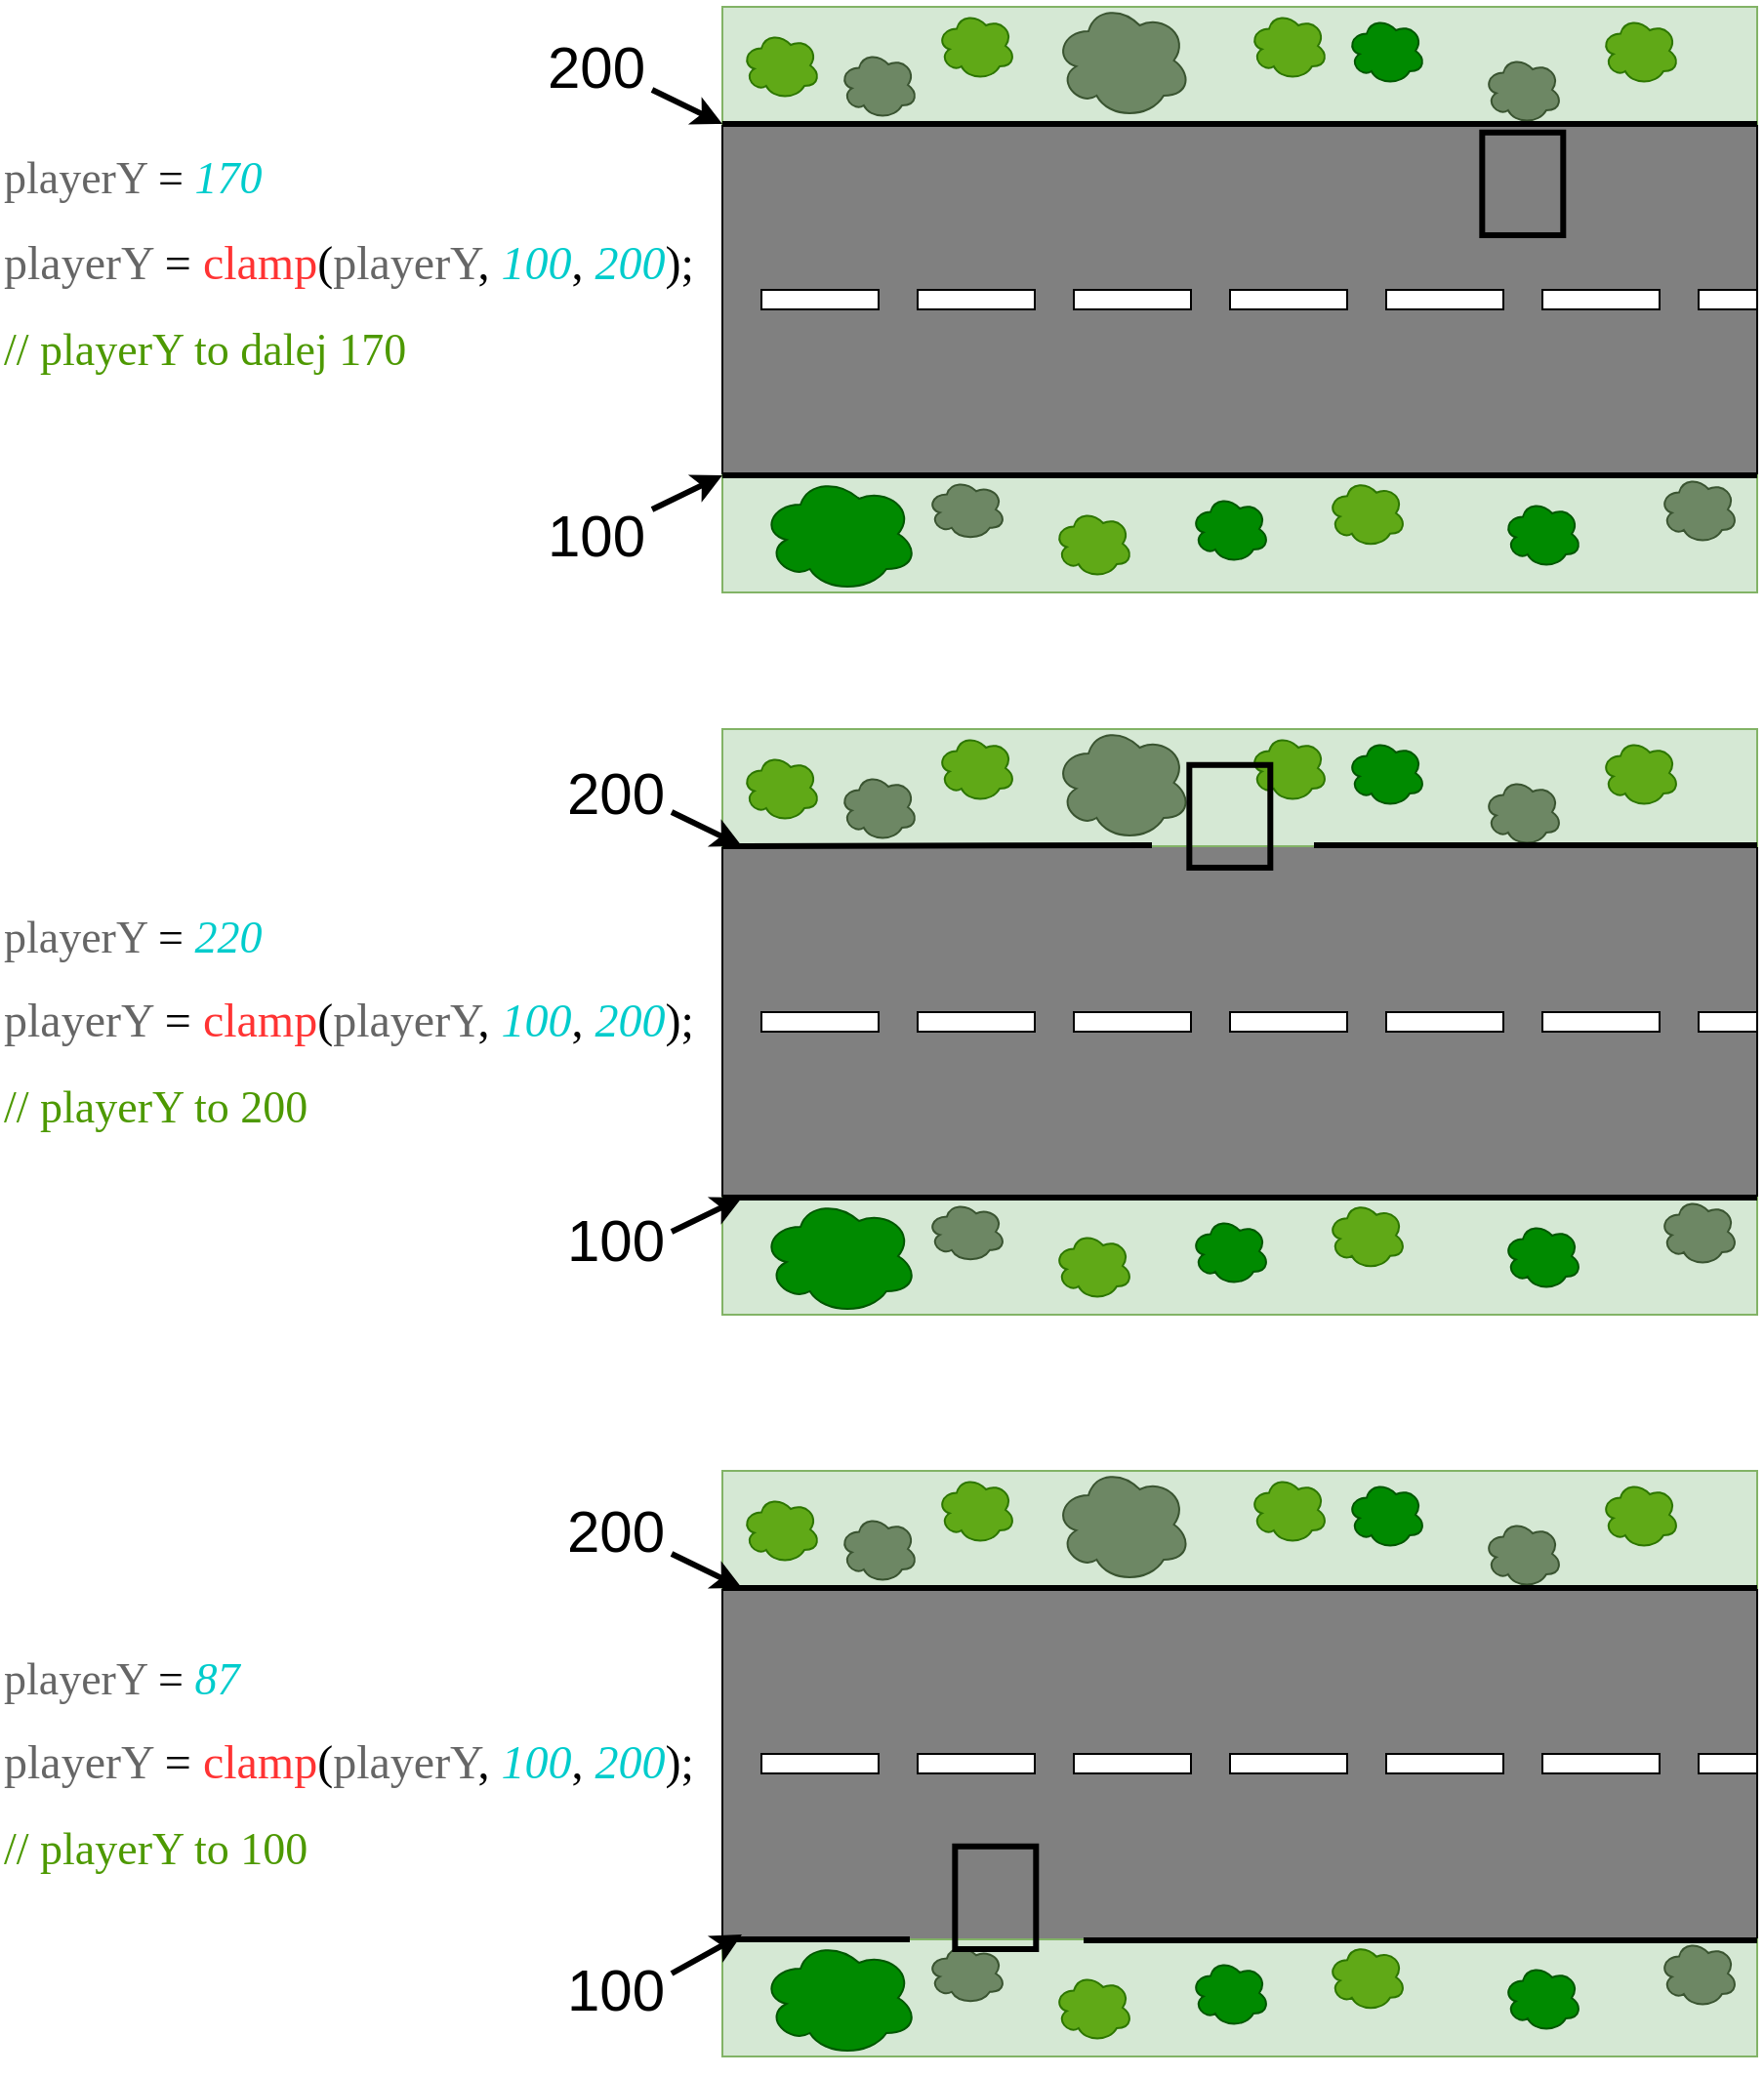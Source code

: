 <mxfile version="18.0.6" type="device"><diagram id="IWClFtavjheDX16t0YTH" name="Page-1"><mxGraphModel dx="2062" dy="1265" grid="1" gridSize="10" guides="1" tooltips="1" connect="1" arrows="1" fold="1" page="1" pageScale="1" pageWidth="850" pageHeight="1100" math="0" shadow="0"><root><mxCell id="0"/><mxCell id="1" parent="0"/><mxCell id="imRWXXgR6Occ8xDZFAqC-46" value="" style="rounded=0;whiteSpace=wrap;html=1;fillColor=#808080;" parent="1" vertex="1"><mxGeometry x="390" y="62.5" width="530" height="180" as="geometry"/></mxCell><mxCell id="imRWXXgR6Occ8xDZFAqC-47" value="" style="rounded=0;whiteSpace=wrap;html=1;fillColor=#FFFFFF;" parent="1" vertex="1"><mxGeometry x="810" y="147.5" width="60" height="10" as="geometry"/></mxCell><mxCell id="imRWXXgR6Occ8xDZFAqC-48" value="" style="rounded=0;whiteSpace=wrap;html=1;fillColor=#FFFFFF;" parent="1" vertex="1"><mxGeometry x="730" y="147.5" width="60" height="10" as="geometry"/></mxCell><mxCell id="imRWXXgR6Occ8xDZFAqC-53" value="" style="rounded=0;whiteSpace=wrap;html=1;fillColor=#FFFFFF;" parent="1" vertex="1"><mxGeometry x="410" y="147.5" width="60" height="10" as="geometry"/></mxCell><mxCell id="imRWXXgR6Occ8xDZFAqC-54" value="" style="rounded=0;whiteSpace=wrap;html=1;fillColor=#FFFFFF;" parent="1" vertex="1"><mxGeometry x="490" y="147.5" width="60" height="10" as="geometry"/></mxCell><mxCell id="imRWXXgR6Occ8xDZFAqC-55" value="" style="rounded=0;whiteSpace=wrap;html=1;fillColor=#FFFFFF;" parent="1" vertex="1"><mxGeometry x="570" y="147.5" width="60" height="10" as="geometry"/></mxCell><mxCell id="imRWXXgR6Occ8xDZFAqC-56" value="" style="rounded=0;whiteSpace=wrap;html=1;fillColor=#FFFFFF;" parent="1" vertex="1"><mxGeometry x="650" y="147.5" width="60" height="10" as="geometry"/></mxCell><mxCell id="imRWXXgR6Occ8xDZFAqC-57" value="" style="rounded=0;whiteSpace=wrap;html=1;fillColor=#FFFFFF;" parent="1" vertex="1"><mxGeometry x="890" y="147.5" width="30" height="10" as="geometry"/></mxCell><mxCell id="imRWXXgR6Occ8xDZFAqC-58" value="" style="rounded=0;whiteSpace=wrap;html=1;fillColor=#d5e8d4;strokeColor=#82b366;" parent="1" vertex="1"><mxGeometry x="390" y="2.5" width="530" height="60" as="geometry"/></mxCell><mxCell id="imRWXXgR6Occ8xDZFAqC-59" value="" style="rounded=0;whiteSpace=wrap;html=1;fillColor=#d5e8d4;strokeColor=#82b366;" parent="1" vertex="1"><mxGeometry x="390" y="242.5" width="530" height="60" as="geometry"/></mxCell><mxCell id="imRWXXgR6Occ8xDZFAqC-60" value="" style="ellipse;shape=cloud;whiteSpace=wrap;html=1;fillColor=#008a00;fontColor=#ffffff;strokeColor=#005700;" parent="1" vertex="1"><mxGeometry x="710" y="7.5" width="40" height="35" as="geometry"/></mxCell><mxCell id="imRWXXgR6Occ8xDZFAqC-61" value="" style="ellipse;shape=cloud;whiteSpace=wrap;html=1;fillColor=#008a00;fontColor=#ffffff;strokeColor=#005700;" parent="1" vertex="1"><mxGeometry x="410" y="242.5" width="80" height="60" as="geometry"/></mxCell><mxCell id="imRWXXgR6Occ8xDZFAqC-63" value="" style="ellipse;shape=cloud;whiteSpace=wrap;html=1;fillColor=#6d8764;fontColor=#ffffff;strokeColor=#3A5431;" parent="1" vertex="1"><mxGeometry x="780" y="27.5" width="40" height="35" as="geometry"/></mxCell><mxCell id="imRWXXgR6Occ8xDZFAqC-65" value="" style="ellipse;shape=cloud;whiteSpace=wrap;html=1;fillColor=#60a917;fontColor=#ffffff;strokeColor=#2D7600;" parent="1" vertex="1"><mxGeometry x="840" y="7.5" width="40" height="35" as="geometry"/></mxCell><mxCell id="imRWXXgR6Occ8xDZFAqC-67" value="" style="ellipse;shape=cloud;whiteSpace=wrap;html=1;fillColor=#6d8764;fontColor=#ffffff;strokeColor=#3A5431;" parent="1" vertex="1"><mxGeometry x="870" y="242.5" width="40" height="35" as="geometry"/></mxCell><mxCell id="imRWXXgR6Occ8xDZFAqC-71" value="" style="ellipse;shape=cloud;whiteSpace=wrap;html=1;fillColor=#60a917;fontColor=#ffffff;strokeColor=#2D7600;" parent="1" vertex="1"><mxGeometry x="400" y="15" width="40" height="35" as="geometry"/></mxCell><mxCell id="imRWXXgR6Occ8xDZFAqC-72" value="" style="ellipse;shape=cloud;whiteSpace=wrap;html=1;fillColor=#6d8764;fontColor=#ffffff;strokeColor=#3A5431;" parent="1" vertex="1"><mxGeometry x="450" y="25" width="40" height="35" as="geometry"/></mxCell><mxCell id="imRWXXgR6Occ8xDZFAqC-73" value="" style="ellipse;shape=cloud;whiteSpace=wrap;html=1;fillColor=#60a917;fontColor=#ffffff;strokeColor=#2D7600;" parent="1" vertex="1"><mxGeometry x="500" y="5" width="40" height="35" as="geometry"/></mxCell><mxCell id="imRWXXgR6Occ8xDZFAqC-74" value="" style="ellipse;shape=cloud;whiteSpace=wrap;html=1;fillColor=#6d8764;fontColor=#ffffff;strokeColor=#3A5431;" parent="1" vertex="1"><mxGeometry x="560" width="70" height="60" as="geometry"/></mxCell><mxCell id="imRWXXgR6Occ8xDZFAqC-75" value="" style="ellipse;shape=cloud;whiteSpace=wrap;html=1;fillColor=#60a917;fontColor=#ffffff;strokeColor=#2D7600;" parent="1" vertex="1"><mxGeometry x="660" y="5" width="40" height="35" as="geometry"/></mxCell><mxCell id="imRWXXgR6Occ8xDZFAqC-78" value="" style="ellipse;shape=cloud;whiteSpace=wrap;html=1;fillColor=#6d8764;fontColor=#ffffff;strokeColor=#3A5431;" parent="1" vertex="1"><mxGeometry x="495" y="244.38" width="40" height="31.25" as="geometry"/></mxCell><mxCell id="imRWXXgR6Occ8xDZFAqC-79" value="" style="ellipse;shape=cloud;whiteSpace=wrap;html=1;fillColor=#008a00;fontColor=#ffffff;strokeColor=#005700;" parent="1" vertex="1"><mxGeometry x="630" y="252.5" width="40" height="35" as="geometry"/></mxCell><mxCell id="imRWXXgR6Occ8xDZFAqC-80" value="" style="ellipse;shape=cloud;whiteSpace=wrap;html=1;fillColor=#60a917;fontColor=#ffffff;strokeColor=#2D7600;" parent="1" vertex="1"><mxGeometry x="560" y="260" width="40" height="35" as="geometry"/></mxCell><mxCell id="imRWXXgR6Occ8xDZFAqC-81" value="" style="ellipse;shape=cloud;whiteSpace=wrap;html=1;fillColor=#60a917;fontColor=#ffffff;strokeColor=#2D7600;" parent="1" vertex="1"><mxGeometry x="700" y="244.38" width="40" height="35" as="geometry"/></mxCell><mxCell id="imRWXXgR6Occ8xDZFAqC-84" value="" style="ellipse;shape=cloud;whiteSpace=wrap;html=1;fillColor=#008a00;fontColor=#ffffff;strokeColor=#005700;" parent="1" vertex="1"><mxGeometry x="790" y="255" width="40" height="35" as="geometry"/></mxCell><mxCell id="imRWXXgR6Occ8xDZFAqC-85" value="&lt;font style=&quot;font-size: 81px;&quot;&gt;🚗&lt;/font&gt;" style="rounded=0;whiteSpace=wrap;html=1;fillColor=none;strokeColor=none;direction=west;flipV=0;flipH=0;" parent="1" vertex="1"><mxGeometry x="685" y="2.5" width="230" height="180" as="geometry"/></mxCell><mxCell id="imRWXXgR6Occ8xDZFAqC-91" value="" style="endArrow=none;html=1;rounded=0;fontSize=30;exitX=0;exitY=1;exitDx=0;exitDy=0;entryX=1;entryY=1;entryDx=0;entryDy=0;strokeWidth=3;" parent="1" source="imRWXXgR6Occ8xDZFAqC-46" target="imRWXXgR6Occ8xDZFAqC-46" edge="1"><mxGeometry width="50" height="50" relative="1" as="geometry"><mxPoint x="470" y="230" as="sourcePoint"/><mxPoint x="520" y="180" as="targetPoint"/></mxGeometry></mxCell><mxCell id="imRWXXgR6Occ8xDZFAqC-92" value="" style="endArrow=none;html=1;rounded=0;fontSize=30;exitX=0;exitY=1;exitDx=0;exitDy=0;entryX=1;entryY=1;entryDx=0;entryDy=0;strokeWidth=3;" parent="1" edge="1"><mxGeometry width="50" height="50" relative="1" as="geometry"><mxPoint x="390.0" y="62.5" as="sourcePoint"/><mxPoint x="920.0" y="62.5" as="targetPoint"/></mxGeometry></mxCell><mxCell id="imRWXXgR6Occ8xDZFAqC-103" value="" style="endArrow=classic;html=1;rounded=0;fontSize=30;strokeWidth=3;entryX=0;entryY=1;entryDx=0;entryDy=0;" parent="1" target="imRWXXgR6Occ8xDZFAqC-58" edge="1"><mxGeometry width="50" height="50" relative="1" as="geometry"><mxPoint x="354" y="45" as="sourcePoint"/><mxPoint x="320" y="120" as="targetPoint"/></mxGeometry></mxCell><mxCell id="imRWXXgR6Occ8xDZFAqC-104" value="" style="endArrow=classic;html=1;rounded=0;fontSize=30;strokeWidth=3;entryX=0;entryY=1;entryDx=0;entryDy=0;" parent="1" edge="1"><mxGeometry width="50" height="50" relative="1" as="geometry"><mxPoint x="354.0" y="260" as="sourcePoint"/><mxPoint x="390" y="242.5" as="targetPoint"/></mxGeometry></mxCell><mxCell id="imRWXXgR6Occ8xDZFAqC-106" value="&lt;font style=&quot;font-size: 23px;&quot; face=&quot;jetbrains mono&quot;&gt;&lt;font style=&quot;font-size: 23px;&quot;&gt;&lt;font style=&quot;font-size: 23px;&quot; color=&quot;#666666&quot;&gt;playerY &lt;/font&gt;= &lt;/font&gt;&lt;i style=&quot;font-size: 23px;&quot;&gt;&lt;font style=&quot;font-size: 23px;&quot; color=&quot;#00cccc&quot;&gt;170&lt;/font&gt;&lt;/i&gt;&lt;/font&gt;" style="rounded=0;whiteSpace=wrap;html=1;fontSize=23;fillColor=none;strokeColor=none;align=left;" parent="1" vertex="1"><mxGeometry x="20" y="60" width="180" height="60" as="geometry"/></mxCell><mxCell id="imRWXXgR6Occ8xDZFAqC-107" value="&lt;font style=&quot;font-size: 24px;&quot;&gt;&lt;span style=&quot;font-family: &amp;quot;Jetbrains Mono&amp;quot;; font-style: normal; font-variant-ligatures: normal; font-variant-caps: normal; font-weight: 400; letter-spacing: normal; orphans: 2; text-align: center; text-indent: 0px; text-transform: none; widows: 2; word-spacing: 0px; -webkit-text-stroke-width: 0px; text-decoration-thickness: initial; text-decoration-style: initial; text-decoration-color: initial; float: none; display: inline !important;&quot;&gt;&lt;font style=&quot;font-size: 24px;&quot; color=&quot;#666666&quot;&gt;playerY &lt;/font&gt;&lt;/span&gt;&lt;span style=&quot;font-family: &amp;quot;Jetbrains Mono&amp;quot;; font-style: normal; font-variant-ligatures: normal; font-variant-caps: normal; font-weight: 400; letter-spacing: normal; orphans: 2; text-align: center; text-indent: 0px; text-transform: none; widows: 2; word-spacing: 0px; -webkit-text-stroke-width: 0px; text-decoration-thickness: initial; text-decoration-style: initial; text-decoration-color: initial; float: none; display: inline !important;&quot;&gt;= &lt;font color=&quot;#ff3333&quot; style=&quot;font-size: 24px;&quot;&gt;clamp&lt;/font&gt;(&lt;font color=&quot;#666666&quot; style=&quot;font-size: 24px;&quot;&gt;playerY&lt;/font&gt;, &lt;/span&gt;&lt;span style=&quot;font-family: &amp;quot;Jetbrains Mono&amp;quot;; font-variant-ligatures: normal; font-variant-caps: normal; font-weight: 400; letter-spacing: normal; orphans: 2; text-align: center; text-indent: 0px; text-transform: none; widows: 2; word-spacing: 0px; -webkit-text-stroke-width: 0px; text-decoration-thickness: initial; text-decoration-style: initial; text-decoration-color: initial; float: none; display: inline !important;&quot;&gt;&lt;i style=&quot;&quot;&gt;&lt;font color=&quot;#00cccc&quot; style=&quot;font-size: 24px;&quot;&gt;100&lt;/font&gt;&lt;/i&gt;&lt;/span&gt;&lt;span style=&quot;font-family: &amp;quot;Jetbrains Mono&amp;quot;; font-style: normal; font-variant-ligatures: normal; font-variant-caps: normal; font-weight: 400; letter-spacing: normal; orphans: 2; text-align: center; text-indent: 0px; text-transform: none; widows: 2; word-spacing: 0px; -webkit-text-stroke-width: 0px; text-decoration-thickness: initial; text-decoration-style: initial; text-decoration-color: initial; float: none; display: inline !important;&quot;&gt;,&lt;/span&gt;&lt;span style=&quot;color: rgb(255, 51, 51); font-family: &amp;quot;Jetbrains Mono&amp;quot;; font-style: normal; font-variant-ligatures: normal; font-variant-caps: normal; font-weight: 400; letter-spacing: normal; orphans: 2; text-align: center; text-indent: 0px; text-transform: none; widows: 2; word-spacing: 0px; -webkit-text-stroke-width: 0px; text-decoration-thickness: initial; text-decoration-style: initial; text-decoration-color: initial; float: none; display: inline !important;&quot;&gt; &lt;/span&gt;&lt;span style=&quot;font-family: &amp;quot;Jetbrains Mono&amp;quot;; font-variant-ligatures: normal; font-variant-caps: normal; font-weight: 400; letter-spacing: normal; orphans: 2; text-align: center; text-indent: 0px; text-transform: none; widows: 2; word-spacing: 0px; -webkit-text-stroke-width: 0px; text-decoration-thickness: initial; text-decoration-style: initial; text-decoration-color: initial; float: none; display: inline !important;&quot;&gt;&lt;font style=&quot;font-size: 24px;&quot; color=&quot;#00cccc&quot;&gt;&lt;i style=&quot;&quot;&gt;200&lt;/i&gt;&lt;/font&gt;&lt;/span&gt;&lt;span style=&quot;font-family: &amp;quot;Jetbrains Mono&amp;quot;; font-style: normal; font-variant-ligatures: normal; font-variant-caps: normal; font-weight: 400; letter-spacing: normal; orphans: 2; text-align: center; text-indent: 0px; text-transform: none; widows: 2; word-spacing: 0px; -webkit-text-stroke-width: 0px; text-decoration-thickness: initial; text-decoration-style: initial; text-decoration-color: initial; float: none; display: inline !important;&quot;&gt;);&lt;/span&gt;&lt;/font&gt;" style="text;whiteSpace=wrap;html=1;fontSize=18;" parent="1" vertex="1"><mxGeometry x="20" y="112.5" width="360" height="70" as="geometry"/></mxCell><mxCell id="imRWXXgR6Occ8xDZFAqC-108" value="&lt;font color=&quot;#4d9900&quot; face=&quot;jetbrains mono&quot;&gt;// playerY to dalej 170&lt;/font&gt;" style="rounded=0;whiteSpace=wrap;html=1;fontSize=23;fillColor=none;strokeColor=none;align=left;" parent="1" vertex="1"><mxGeometry x="20" y="147.5" width="250" height="60" as="geometry"/></mxCell><mxCell id="imRWXXgR6Occ8xDZFAqC-109" value="" style="rounded=0;whiteSpace=wrap;html=1;fillColor=#808080;" parent="1" vertex="1"><mxGeometry x="390" y="432.5" width="530" height="180" as="geometry"/></mxCell><mxCell id="imRWXXgR6Occ8xDZFAqC-110" value="" style="rounded=0;whiteSpace=wrap;html=1;fillColor=#FFFFFF;" parent="1" vertex="1"><mxGeometry x="810" y="517.5" width="60" height="10" as="geometry"/></mxCell><mxCell id="imRWXXgR6Occ8xDZFAqC-111" value="" style="rounded=0;whiteSpace=wrap;html=1;fillColor=#FFFFFF;" parent="1" vertex="1"><mxGeometry x="730" y="517.5" width="60" height="10" as="geometry"/></mxCell><mxCell id="imRWXXgR6Occ8xDZFAqC-112" value="" style="rounded=0;whiteSpace=wrap;html=1;fillColor=#FFFFFF;" parent="1" vertex="1"><mxGeometry x="410" y="517.5" width="60" height="10" as="geometry"/></mxCell><mxCell id="imRWXXgR6Occ8xDZFAqC-113" value="" style="rounded=0;whiteSpace=wrap;html=1;fillColor=#FFFFFF;" parent="1" vertex="1"><mxGeometry x="490" y="517.5" width="60" height="10" as="geometry"/></mxCell><mxCell id="imRWXXgR6Occ8xDZFAqC-114" value="" style="rounded=0;whiteSpace=wrap;html=1;fillColor=#FFFFFF;" parent="1" vertex="1"><mxGeometry x="570" y="517.5" width="60" height="10" as="geometry"/></mxCell><mxCell id="imRWXXgR6Occ8xDZFAqC-115" value="" style="rounded=0;whiteSpace=wrap;html=1;fillColor=#FFFFFF;" parent="1" vertex="1"><mxGeometry x="650" y="517.5" width="60" height="10" as="geometry"/></mxCell><mxCell id="imRWXXgR6Occ8xDZFAqC-116" value="" style="rounded=0;whiteSpace=wrap;html=1;fillColor=#FFFFFF;" parent="1" vertex="1"><mxGeometry x="890" y="517.5" width="30" height="10" as="geometry"/></mxCell><mxCell id="imRWXXgR6Occ8xDZFAqC-117" value="" style="rounded=0;whiteSpace=wrap;html=1;fillColor=#d5e8d4;strokeColor=#82b366;" parent="1" vertex="1"><mxGeometry x="390" y="372.5" width="530" height="60" as="geometry"/></mxCell><mxCell id="imRWXXgR6Occ8xDZFAqC-118" value="" style="rounded=0;whiteSpace=wrap;html=1;fillColor=#d5e8d4;strokeColor=#82b366;" parent="1" vertex="1"><mxGeometry x="390" y="612.5" width="530" height="60" as="geometry"/></mxCell><mxCell id="imRWXXgR6Occ8xDZFAqC-119" value="" style="ellipse;shape=cloud;whiteSpace=wrap;html=1;fillColor=#008a00;fontColor=#ffffff;strokeColor=#005700;" parent="1" vertex="1"><mxGeometry x="710" y="377.5" width="40" height="35" as="geometry"/></mxCell><mxCell id="imRWXXgR6Occ8xDZFAqC-120" value="" style="ellipse;shape=cloud;whiteSpace=wrap;html=1;fillColor=#008a00;fontColor=#ffffff;strokeColor=#005700;" parent="1" vertex="1"><mxGeometry x="410" y="612.5" width="80" height="60" as="geometry"/></mxCell><mxCell id="imRWXXgR6Occ8xDZFAqC-121" value="" style="ellipse;shape=cloud;whiteSpace=wrap;html=1;fillColor=#6d8764;fontColor=#ffffff;strokeColor=#3A5431;" parent="1" vertex="1"><mxGeometry x="780" y="397.5" width="40" height="35" as="geometry"/></mxCell><mxCell id="imRWXXgR6Occ8xDZFAqC-122" value="" style="ellipse;shape=cloud;whiteSpace=wrap;html=1;fillColor=#60a917;fontColor=#ffffff;strokeColor=#2D7600;" parent="1" vertex="1"><mxGeometry x="840" y="377.5" width="40" height="35" as="geometry"/></mxCell><mxCell id="imRWXXgR6Occ8xDZFAqC-123" value="" style="ellipse;shape=cloud;whiteSpace=wrap;html=1;fillColor=#6d8764;fontColor=#ffffff;strokeColor=#3A5431;" parent="1" vertex="1"><mxGeometry x="870" y="612.5" width="40" height="35" as="geometry"/></mxCell><mxCell id="imRWXXgR6Occ8xDZFAqC-124" value="" style="ellipse;shape=cloud;whiteSpace=wrap;html=1;fillColor=#60a917;fontColor=#ffffff;strokeColor=#2D7600;" parent="1" vertex="1"><mxGeometry x="400" y="385" width="40" height="35" as="geometry"/></mxCell><mxCell id="imRWXXgR6Occ8xDZFAqC-125" value="" style="ellipse;shape=cloud;whiteSpace=wrap;html=1;fillColor=#6d8764;fontColor=#ffffff;strokeColor=#3A5431;" parent="1" vertex="1"><mxGeometry x="450" y="395" width="40" height="35" as="geometry"/></mxCell><mxCell id="imRWXXgR6Occ8xDZFAqC-126" value="" style="ellipse;shape=cloud;whiteSpace=wrap;html=1;fillColor=#60a917;fontColor=#ffffff;strokeColor=#2D7600;" parent="1" vertex="1"><mxGeometry x="500" y="375" width="40" height="35" as="geometry"/></mxCell><mxCell id="imRWXXgR6Occ8xDZFAqC-127" value="" style="ellipse;shape=cloud;whiteSpace=wrap;html=1;fillColor=#6d8764;fontColor=#ffffff;strokeColor=#3A5431;" parent="1" vertex="1"><mxGeometry x="560" y="370" width="70" height="60" as="geometry"/></mxCell><mxCell id="imRWXXgR6Occ8xDZFAqC-128" value="" style="ellipse;shape=cloud;whiteSpace=wrap;html=1;fillColor=#60a917;fontColor=#ffffff;strokeColor=#2D7600;" parent="1" vertex="1"><mxGeometry x="660" y="375" width="40" height="35" as="geometry"/></mxCell><mxCell id="imRWXXgR6Occ8xDZFAqC-129" value="" style="ellipse;shape=cloud;whiteSpace=wrap;html=1;fillColor=#6d8764;fontColor=#ffffff;strokeColor=#3A5431;" parent="1" vertex="1"><mxGeometry x="495" y="614.38" width="40" height="31.25" as="geometry"/></mxCell><mxCell id="imRWXXgR6Occ8xDZFAqC-130" value="" style="ellipse;shape=cloud;whiteSpace=wrap;html=1;fillColor=#008a00;fontColor=#ffffff;strokeColor=#005700;" parent="1" vertex="1"><mxGeometry x="630" y="622.5" width="40" height="35" as="geometry"/></mxCell><mxCell id="imRWXXgR6Occ8xDZFAqC-131" value="" style="ellipse;shape=cloud;whiteSpace=wrap;html=1;fillColor=#60a917;fontColor=#ffffff;strokeColor=#2D7600;" parent="1" vertex="1"><mxGeometry x="560" y="630" width="40" height="35" as="geometry"/></mxCell><mxCell id="imRWXXgR6Occ8xDZFAqC-132" value="" style="ellipse;shape=cloud;whiteSpace=wrap;html=1;fillColor=#60a917;fontColor=#ffffff;strokeColor=#2D7600;" parent="1" vertex="1"><mxGeometry x="700" y="614.38" width="40" height="35" as="geometry"/></mxCell><mxCell id="imRWXXgR6Occ8xDZFAqC-133" value="" style="ellipse;shape=cloud;whiteSpace=wrap;html=1;fillColor=#008a00;fontColor=#ffffff;strokeColor=#005700;" parent="1" vertex="1"><mxGeometry x="790" y="625" width="40" height="35" as="geometry"/></mxCell><mxCell id="imRWXXgR6Occ8xDZFAqC-134" value="&lt;font style=&quot;font-size: 81px;&quot;&gt;🚗&lt;/font&gt;" style="rounded=0;whiteSpace=wrap;html=1;fillColor=none;strokeColor=none;direction=west;flipV=0;flipH=0;" parent="1" vertex="1"><mxGeometry x="480" y="390" width="340" height="54.38" as="geometry"/></mxCell><mxCell id="imRWXXgR6Occ8xDZFAqC-136" value="" style="endArrow=none;html=1;rounded=0;fontSize=30;exitX=0;exitY=1;exitDx=0;exitDy=0;entryX=1;entryY=1;entryDx=0;entryDy=0;strokeWidth=3;" parent="1" source="imRWXXgR6Occ8xDZFAqC-109" target="imRWXXgR6Occ8xDZFAqC-109" edge="1"><mxGeometry width="50" height="50" relative="1" as="geometry"><mxPoint x="470" y="600" as="sourcePoint"/><mxPoint x="520" y="550" as="targetPoint"/></mxGeometry></mxCell><mxCell id="imRWXXgR6Occ8xDZFAqC-139" value="" style="endArrow=classic;html=1;rounded=0;fontSize=30;strokeWidth=3;entryX=0;entryY=1;entryDx=0;entryDy=0;" parent="1" edge="1"><mxGeometry width="50" height="50" relative="1" as="geometry"><mxPoint x="364" y="415.0" as="sourcePoint"/><mxPoint x="400" y="432.5" as="targetPoint"/></mxGeometry></mxCell><mxCell id="imRWXXgR6Occ8xDZFAqC-140" value="" style="endArrow=classic;html=1;rounded=0;fontSize=30;strokeWidth=3;entryX=0;entryY=1;entryDx=0;entryDy=0;" parent="1" edge="1"><mxGeometry width="50" height="50" relative="1" as="geometry"><mxPoint x="364" y="630.0" as="sourcePoint"/><mxPoint x="400" y="612.5" as="targetPoint"/></mxGeometry></mxCell><mxCell id="imRWXXgR6Occ8xDZFAqC-141" value="&lt;font style=&quot;font-size: 23px;&quot; face=&quot;jetbrains mono&quot;&gt;&lt;font style=&quot;font-size: 23px;&quot;&gt;&lt;font style=&quot;font-size: 23px;&quot; color=&quot;#666666&quot;&gt;playerY &lt;/font&gt;= &lt;font color=&quot;#00cccc&quot;&gt;&lt;i&gt;220&lt;/i&gt;&lt;/font&gt;&lt;/font&gt;&lt;/font&gt;" style="rounded=0;whiteSpace=wrap;html=1;fontSize=23;fillColor=none;strokeColor=none;align=left;" parent="1" vertex="1"><mxGeometry x="20" y="448.75" width="180" height="60" as="geometry"/></mxCell><mxCell id="imRWXXgR6Occ8xDZFAqC-142" value="&lt;font style=&quot;font-size: 24px;&quot;&gt;&lt;span style=&quot;font-family: &amp;quot;Jetbrains Mono&amp;quot;; font-style: normal; font-variant-ligatures: normal; font-variant-caps: normal; font-weight: 400; letter-spacing: normal; orphans: 2; text-align: center; text-indent: 0px; text-transform: none; widows: 2; word-spacing: 0px; -webkit-text-stroke-width: 0px; text-decoration-thickness: initial; text-decoration-style: initial; text-decoration-color: initial; float: none; display: inline !important;&quot;&gt;&lt;font style=&quot;font-size: 24px;&quot; color=&quot;#666666&quot;&gt;playerY &lt;/font&gt;&lt;/span&gt;&lt;span style=&quot;font-family: &amp;quot;Jetbrains Mono&amp;quot;; font-style: normal; font-variant-ligatures: normal; font-variant-caps: normal; font-weight: 400; letter-spacing: normal; orphans: 2; text-align: center; text-indent: 0px; text-transform: none; widows: 2; word-spacing: 0px; -webkit-text-stroke-width: 0px; text-decoration-thickness: initial; text-decoration-style: initial; text-decoration-color: initial; float: none; display: inline !important;&quot;&gt;= &lt;font color=&quot;#ff3333&quot; style=&quot;font-size: 24px;&quot;&gt;clamp&lt;/font&gt;(&lt;font color=&quot;#666666&quot; style=&quot;font-size: 24px;&quot;&gt;playerY&lt;/font&gt;, &lt;/span&gt;&lt;span style=&quot;font-family: &amp;quot;Jetbrains Mono&amp;quot;; font-variant-ligatures: normal; font-variant-caps: normal; font-weight: 400; letter-spacing: normal; orphans: 2; text-align: center; text-indent: 0px; text-transform: none; widows: 2; word-spacing: 0px; -webkit-text-stroke-width: 0px; text-decoration-thickness: initial; text-decoration-style: initial; text-decoration-color: initial; float: none; display: inline !important;&quot;&gt;&lt;i style=&quot;&quot;&gt;&lt;font color=&quot;#00cccc&quot; style=&quot;font-size: 24px;&quot;&gt;100&lt;/font&gt;&lt;/i&gt;&lt;/span&gt;&lt;span style=&quot;font-family: &amp;quot;Jetbrains Mono&amp;quot;; font-style: normal; font-variant-ligatures: normal; font-variant-caps: normal; font-weight: 400; letter-spacing: normal; orphans: 2; text-align: center; text-indent: 0px; text-transform: none; widows: 2; word-spacing: 0px; -webkit-text-stroke-width: 0px; text-decoration-thickness: initial; text-decoration-style: initial; text-decoration-color: initial; float: none; display: inline !important;&quot;&gt;,&lt;/span&gt;&lt;span style=&quot;color: rgb(255, 51, 51); font-family: &amp;quot;Jetbrains Mono&amp;quot;; font-style: normal; font-variant-ligatures: normal; font-variant-caps: normal; font-weight: 400; letter-spacing: normal; orphans: 2; text-align: center; text-indent: 0px; text-transform: none; widows: 2; word-spacing: 0px; -webkit-text-stroke-width: 0px; text-decoration-thickness: initial; text-decoration-style: initial; text-decoration-color: initial; float: none; display: inline !important;&quot;&gt; &lt;/span&gt;&lt;span style=&quot;font-family: &amp;quot;Jetbrains Mono&amp;quot;; font-variant-ligatures: normal; font-variant-caps: normal; font-weight: 400; letter-spacing: normal; orphans: 2; text-align: center; text-indent: 0px; text-transform: none; widows: 2; word-spacing: 0px; -webkit-text-stroke-width: 0px; text-decoration-thickness: initial; text-decoration-style: initial; text-decoration-color: initial; float: none; display: inline !important;&quot;&gt;&lt;font style=&quot;font-size: 24px;&quot; color=&quot;#00cccc&quot;&gt;&lt;i style=&quot;&quot;&gt;200&lt;/i&gt;&lt;/font&gt;&lt;/span&gt;&lt;span style=&quot;font-family: &amp;quot;Jetbrains Mono&amp;quot;; font-style: normal; font-variant-ligatures: normal; font-variant-caps: normal; font-weight: 400; letter-spacing: normal; orphans: 2; text-align: center; text-indent: 0px; text-transform: none; widows: 2; word-spacing: 0px; -webkit-text-stroke-width: 0px; text-decoration-thickness: initial; text-decoration-style: initial; text-decoration-color: initial; float: none; display: inline !important;&quot;&gt;);&lt;/span&gt;&lt;/font&gt;" style="text;whiteSpace=wrap;html=1;fontSize=18;" parent="1" vertex="1"><mxGeometry x="20" y="501.25" width="360" height="70" as="geometry"/></mxCell><mxCell id="imRWXXgR6Occ8xDZFAqC-143" value="&lt;font color=&quot;#4d9900&quot; face=&quot;jetbrains mono&quot;&gt;// playerY to 200&lt;/font&gt;" style="rounded=0;whiteSpace=wrap;html=1;fontSize=23;fillColor=none;strokeColor=none;align=left;" parent="1" vertex="1"><mxGeometry x="20" y="536.25" width="250" height="60" as="geometry"/></mxCell><mxCell id="imRWXXgR6Occ8xDZFAqC-147" value="" style="rounded=0;whiteSpace=wrap;html=1;fillColor=#808080;" parent="1" vertex="1"><mxGeometry x="390" y="812.5" width="530" height="180" as="geometry"/></mxCell><mxCell id="imRWXXgR6Occ8xDZFAqC-148" value="" style="rounded=0;whiteSpace=wrap;html=1;fillColor=#FFFFFF;" parent="1" vertex="1"><mxGeometry x="810" y="897.5" width="60" height="10" as="geometry"/></mxCell><mxCell id="imRWXXgR6Occ8xDZFAqC-149" value="" style="rounded=0;whiteSpace=wrap;html=1;fillColor=#FFFFFF;" parent="1" vertex="1"><mxGeometry x="730" y="897.5" width="60" height="10" as="geometry"/></mxCell><mxCell id="imRWXXgR6Occ8xDZFAqC-150" value="" style="rounded=0;whiteSpace=wrap;html=1;fillColor=#FFFFFF;" parent="1" vertex="1"><mxGeometry x="410" y="897.5" width="60" height="10" as="geometry"/></mxCell><mxCell id="imRWXXgR6Occ8xDZFAqC-151" value="" style="rounded=0;whiteSpace=wrap;html=1;fillColor=#FFFFFF;" parent="1" vertex="1"><mxGeometry x="490" y="897.5" width="60" height="10" as="geometry"/></mxCell><mxCell id="imRWXXgR6Occ8xDZFAqC-152" value="" style="rounded=0;whiteSpace=wrap;html=1;fillColor=#FFFFFF;" parent="1" vertex="1"><mxGeometry x="570" y="897.5" width="60" height="10" as="geometry"/></mxCell><mxCell id="imRWXXgR6Occ8xDZFAqC-153" value="" style="rounded=0;whiteSpace=wrap;html=1;fillColor=#FFFFFF;" parent="1" vertex="1"><mxGeometry x="650" y="897.5" width="60" height="10" as="geometry"/></mxCell><mxCell id="imRWXXgR6Occ8xDZFAqC-154" value="" style="rounded=0;whiteSpace=wrap;html=1;fillColor=#FFFFFF;" parent="1" vertex="1"><mxGeometry x="890" y="897.5" width="30" height="10" as="geometry"/></mxCell><mxCell id="imRWXXgR6Occ8xDZFAqC-155" value="" style="rounded=0;whiteSpace=wrap;html=1;fillColor=#d5e8d4;strokeColor=#82b366;" parent="1" vertex="1"><mxGeometry x="390" y="752.5" width="530" height="60" as="geometry"/></mxCell><mxCell id="imRWXXgR6Occ8xDZFAqC-156" value="" style="rounded=0;whiteSpace=wrap;html=1;fillColor=#d5e8d4;strokeColor=#82b366;" parent="1" vertex="1"><mxGeometry x="390" y="992.5" width="530" height="60" as="geometry"/></mxCell><mxCell id="imRWXXgR6Occ8xDZFAqC-157" value="" style="ellipse;shape=cloud;whiteSpace=wrap;html=1;fillColor=#008a00;fontColor=#ffffff;strokeColor=#005700;" parent="1" vertex="1"><mxGeometry x="710" y="757.5" width="40" height="35" as="geometry"/></mxCell><mxCell id="imRWXXgR6Occ8xDZFAqC-158" value="" style="ellipse;shape=cloud;whiteSpace=wrap;html=1;fillColor=#008a00;fontColor=#ffffff;strokeColor=#005700;" parent="1" vertex="1"><mxGeometry x="410" y="992.5" width="80" height="60" as="geometry"/></mxCell><mxCell id="imRWXXgR6Occ8xDZFAqC-159" value="" style="ellipse;shape=cloud;whiteSpace=wrap;html=1;fillColor=#6d8764;fontColor=#ffffff;strokeColor=#3A5431;" parent="1" vertex="1"><mxGeometry x="780" y="777.5" width="40" height="35" as="geometry"/></mxCell><mxCell id="imRWXXgR6Occ8xDZFAqC-160" value="" style="ellipse;shape=cloud;whiteSpace=wrap;html=1;fillColor=#60a917;fontColor=#ffffff;strokeColor=#2D7600;" parent="1" vertex="1"><mxGeometry x="840" y="757.5" width="40" height="35" as="geometry"/></mxCell><mxCell id="imRWXXgR6Occ8xDZFAqC-161" value="" style="ellipse;shape=cloud;whiteSpace=wrap;html=1;fillColor=#6d8764;fontColor=#ffffff;strokeColor=#3A5431;" parent="1" vertex="1"><mxGeometry x="870" y="992.5" width="40" height="35" as="geometry"/></mxCell><mxCell id="imRWXXgR6Occ8xDZFAqC-162" value="" style="ellipse;shape=cloud;whiteSpace=wrap;html=1;fillColor=#60a917;fontColor=#ffffff;strokeColor=#2D7600;" parent="1" vertex="1"><mxGeometry x="400" y="765" width="40" height="35" as="geometry"/></mxCell><mxCell id="imRWXXgR6Occ8xDZFAqC-163" value="" style="ellipse;shape=cloud;whiteSpace=wrap;html=1;fillColor=#6d8764;fontColor=#ffffff;strokeColor=#3A5431;" parent="1" vertex="1"><mxGeometry x="450" y="775" width="40" height="35" as="geometry"/></mxCell><mxCell id="imRWXXgR6Occ8xDZFAqC-164" value="" style="ellipse;shape=cloud;whiteSpace=wrap;html=1;fillColor=#60a917;fontColor=#ffffff;strokeColor=#2D7600;" parent="1" vertex="1"><mxGeometry x="500" y="755" width="40" height="35" as="geometry"/></mxCell><mxCell id="imRWXXgR6Occ8xDZFAqC-165" value="" style="ellipse;shape=cloud;whiteSpace=wrap;html=1;fillColor=#6d8764;fontColor=#ffffff;strokeColor=#3A5431;" parent="1" vertex="1"><mxGeometry x="560" y="750" width="70" height="60" as="geometry"/></mxCell><mxCell id="imRWXXgR6Occ8xDZFAqC-166" value="" style="ellipse;shape=cloud;whiteSpace=wrap;html=1;fillColor=#60a917;fontColor=#ffffff;strokeColor=#2D7600;" parent="1" vertex="1"><mxGeometry x="660" y="755" width="40" height="35" as="geometry"/></mxCell><mxCell id="imRWXXgR6Occ8xDZFAqC-167" value="" style="ellipse;shape=cloud;whiteSpace=wrap;html=1;fillColor=#6d8764;fontColor=#ffffff;strokeColor=#3A5431;" parent="1" vertex="1"><mxGeometry x="495" y="994.38" width="40" height="31.25" as="geometry"/></mxCell><mxCell id="imRWXXgR6Occ8xDZFAqC-168" value="" style="ellipse;shape=cloud;whiteSpace=wrap;html=1;fillColor=#008a00;fontColor=#ffffff;strokeColor=#005700;" parent="1" vertex="1"><mxGeometry x="630" y="1002.5" width="40" height="35" as="geometry"/></mxCell><mxCell id="imRWXXgR6Occ8xDZFAqC-169" value="" style="ellipse;shape=cloud;whiteSpace=wrap;html=1;fillColor=#60a917;fontColor=#ffffff;strokeColor=#2D7600;" parent="1" vertex="1"><mxGeometry x="560" y="1010" width="40" height="35" as="geometry"/></mxCell><mxCell id="imRWXXgR6Occ8xDZFAqC-170" value="" style="ellipse;shape=cloud;whiteSpace=wrap;html=1;fillColor=#60a917;fontColor=#ffffff;strokeColor=#2D7600;" parent="1" vertex="1"><mxGeometry x="700" y="994.38" width="40" height="35" as="geometry"/></mxCell><mxCell id="imRWXXgR6Occ8xDZFAqC-171" value="" style="ellipse;shape=cloud;whiteSpace=wrap;html=1;fillColor=#008a00;fontColor=#ffffff;strokeColor=#005700;" parent="1" vertex="1"><mxGeometry x="790" y="1005" width="40" height="35" as="geometry"/></mxCell><mxCell id="imRWXXgR6Occ8xDZFAqC-172" value="&lt;font style=&quot;font-size: 81px;&quot;&gt;🚗&lt;/font&gt;" style="rounded=0;whiteSpace=wrap;html=1;fillColor=none;strokeColor=none;direction=west;flipV=0;flipH=0;" parent="1" vertex="1"><mxGeometry x="360" y="881.25" width="340" height="180" as="geometry"/></mxCell><mxCell id="imRWXXgR6Occ8xDZFAqC-175" value="" style="endArrow=none;html=1;rounded=0;fontSize=30;exitX=0;exitY=1;exitDx=0;exitDy=0;entryX=1;entryY=1;entryDx=0;entryDy=0;strokeWidth=3;" parent="1" edge="1"><mxGeometry width="50" height="50" relative="1" as="geometry"><mxPoint x="390" y="812.5" as="sourcePoint"/><mxPoint x="920" y="812.5" as="targetPoint"/></mxGeometry></mxCell><mxCell id="imRWXXgR6Occ8xDZFAqC-177" value="" style="endArrow=classic;html=1;rounded=0;fontSize=30;strokeWidth=3;entryX=0;entryY=1;entryDx=0;entryDy=0;" parent="1" edge="1"><mxGeometry width="50" height="50" relative="1" as="geometry"><mxPoint x="364" y="795.0" as="sourcePoint"/><mxPoint x="400" y="812.5" as="targetPoint"/></mxGeometry></mxCell><mxCell id="imRWXXgR6Occ8xDZFAqC-178" value="" style="endArrow=classic;html=1;rounded=0;fontSize=30;strokeWidth=3;" parent="1" edge="1"><mxGeometry width="50" height="50" relative="1" as="geometry"><mxPoint x="364" y="1010.0" as="sourcePoint"/><mxPoint x="400" y="990" as="targetPoint"/></mxGeometry></mxCell><mxCell id="imRWXXgR6Occ8xDZFAqC-179" value="&lt;font style=&quot;font-size: 23px;&quot; face=&quot;jetbrains mono&quot;&gt;&lt;font style=&quot;font-size: 23px;&quot;&gt;&lt;font style=&quot;font-size: 23px;&quot; color=&quot;#666666&quot;&gt;playerY &lt;/font&gt;= &lt;font color=&quot;#00cccc&quot;&gt;&lt;i&gt;87&lt;/i&gt;&lt;/font&gt;&lt;/font&gt;&lt;/font&gt;" style="rounded=0;whiteSpace=wrap;html=1;fontSize=23;fillColor=none;strokeColor=none;align=left;" parent="1" vertex="1"><mxGeometry x="20" y="828.75" width="180" height="60" as="geometry"/></mxCell><mxCell id="imRWXXgR6Occ8xDZFAqC-180" value="&lt;font style=&quot;font-size: 24px;&quot;&gt;&lt;span style=&quot;font-family: &amp;quot;Jetbrains Mono&amp;quot;; font-style: normal; font-variant-ligatures: normal; font-variant-caps: normal; font-weight: 400; letter-spacing: normal; orphans: 2; text-align: center; text-indent: 0px; text-transform: none; widows: 2; word-spacing: 0px; -webkit-text-stroke-width: 0px; text-decoration-thickness: initial; text-decoration-style: initial; text-decoration-color: initial; float: none; display: inline !important;&quot;&gt;&lt;font style=&quot;font-size: 24px;&quot; color=&quot;#666666&quot;&gt;playerY &lt;/font&gt;&lt;/span&gt;&lt;span style=&quot;font-family: &amp;quot;Jetbrains Mono&amp;quot;; font-style: normal; font-variant-ligatures: normal; font-variant-caps: normal; font-weight: 400; letter-spacing: normal; orphans: 2; text-align: center; text-indent: 0px; text-transform: none; widows: 2; word-spacing: 0px; -webkit-text-stroke-width: 0px; text-decoration-thickness: initial; text-decoration-style: initial; text-decoration-color: initial; float: none; display: inline !important;&quot;&gt;= &lt;font color=&quot;#ff3333&quot; style=&quot;font-size: 24px;&quot;&gt;clamp&lt;/font&gt;(&lt;font color=&quot;#666666&quot; style=&quot;font-size: 24px;&quot;&gt;playerY&lt;/font&gt;, &lt;/span&gt;&lt;span style=&quot;font-family: &amp;quot;Jetbrains Mono&amp;quot;; font-variant-ligatures: normal; font-variant-caps: normal; font-weight: 400; letter-spacing: normal; orphans: 2; text-align: center; text-indent: 0px; text-transform: none; widows: 2; word-spacing: 0px; -webkit-text-stroke-width: 0px; text-decoration-thickness: initial; text-decoration-style: initial; text-decoration-color: initial; float: none; display: inline !important;&quot;&gt;&lt;i style=&quot;&quot;&gt;&lt;font color=&quot;#00cccc&quot; style=&quot;font-size: 24px;&quot;&gt;100&lt;/font&gt;&lt;/i&gt;&lt;/span&gt;&lt;span style=&quot;font-family: &amp;quot;Jetbrains Mono&amp;quot;; font-style: normal; font-variant-ligatures: normal; font-variant-caps: normal; font-weight: 400; letter-spacing: normal; orphans: 2; text-align: center; text-indent: 0px; text-transform: none; widows: 2; word-spacing: 0px; -webkit-text-stroke-width: 0px; text-decoration-thickness: initial; text-decoration-style: initial; text-decoration-color: initial; float: none; display: inline !important;&quot;&gt;,&lt;/span&gt;&lt;span style=&quot;color: rgb(255, 51, 51); font-family: &amp;quot;Jetbrains Mono&amp;quot;; font-style: normal; font-variant-ligatures: normal; font-variant-caps: normal; font-weight: 400; letter-spacing: normal; orphans: 2; text-align: center; text-indent: 0px; text-transform: none; widows: 2; word-spacing: 0px; -webkit-text-stroke-width: 0px; text-decoration-thickness: initial; text-decoration-style: initial; text-decoration-color: initial; float: none; display: inline !important;&quot;&gt; &lt;/span&gt;&lt;span style=&quot;font-family: &amp;quot;Jetbrains Mono&amp;quot;; font-variant-ligatures: normal; font-variant-caps: normal; font-weight: 400; letter-spacing: normal; orphans: 2; text-align: center; text-indent: 0px; text-transform: none; widows: 2; word-spacing: 0px; -webkit-text-stroke-width: 0px; text-decoration-thickness: initial; text-decoration-style: initial; text-decoration-color: initial; float: none; display: inline !important;&quot;&gt;&lt;font style=&quot;font-size: 24px;&quot; color=&quot;#00cccc&quot;&gt;&lt;i style=&quot;&quot;&gt;200&lt;/i&gt;&lt;/font&gt;&lt;/span&gt;&lt;span style=&quot;font-family: &amp;quot;Jetbrains Mono&amp;quot;; font-style: normal; font-variant-ligatures: normal; font-variant-caps: normal; font-weight: 400; letter-spacing: normal; orphans: 2; text-align: center; text-indent: 0px; text-transform: none; widows: 2; word-spacing: 0px; -webkit-text-stroke-width: 0px; text-decoration-thickness: initial; text-decoration-style: initial; text-decoration-color: initial; float: none; display: inline !important;&quot;&gt;);&lt;/span&gt;&lt;/font&gt;" style="text;whiteSpace=wrap;html=1;fontSize=18;" parent="1" vertex="1"><mxGeometry x="20" y="881.25" width="360" height="70" as="geometry"/></mxCell><mxCell id="imRWXXgR6Occ8xDZFAqC-181" value="&lt;font color=&quot;#4d9900&quot; face=&quot;jetbrains mono&quot;&gt;// playerY to 100&lt;/font&gt;" style="rounded=0;whiteSpace=wrap;html=1;fontSize=23;fillColor=none;strokeColor=none;align=left;" parent="1" vertex="1"><mxGeometry x="20" y="916.25" width="250" height="60" as="geometry"/></mxCell><mxCell id="imRWXXgR6Occ8xDZFAqC-184" value="" style="endArrow=none;html=1;rounded=0;fontFamily=Helvetica;fontSize=24;fontColor=#4D9900;strokeWidth=3;exitX=0;exitY=0;exitDx=0;exitDy=0;" parent="1" source="imRWXXgR6Occ8xDZFAqC-109" edge="1"><mxGeometry width="50" height="50" relative="1" as="geometry"><mxPoint x="550" y="510" as="sourcePoint"/><mxPoint x="610" y="432" as="targetPoint"/></mxGeometry></mxCell><mxCell id="imRWXXgR6Occ8xDZFAqC-185" value="" style="endArrow=none;html=1;rounded=0;fontFamily=Helvetica;fontSize=24;fontColor=#4D9900;strokeWidth=3;" parent="1" edge="1"><mxGeometry width="50" height="50" relative="1" as="geometry"><mxPoint x="693" y="432" as="sourcePoint"/><mxPoint x="920" y="432" as="targetPoint"/></mxGeometry></mxCell><mxCell id="imRWXXgR6Occ8xDZFAqC-189" value="" style="endArrow=none;html=1;rounded=0;fontFamily=Helvetica;fontSize=24;fontColor=#4D9900;strokeWidth=3;" parent="1" edge="1"><mxGeometry width="50" height="50" relative="1" as="geometry"><mxPoint x="390" y="992.47" as="sourcePoint"/><mxPoint x="486" y="992.47" as="targetPoint"/></mxGeometry></mxCell><mxCell id="imRWXXgR6Occ8xDZFAqC-190" value="" style="endArrow=none;html=1;rounded=0;fontFamily=Helvetica;fontSize=24;fontColor=#4D9900;strokeWidth=3;" parent="1" edge="1"><mxGeometry width="50" height="50" relative="1" as="geometry"><mxPoint x="920" y="993" as="sourcePoint"/><mxPoint x="575" y="993" as="targetPoint"/></mxGeometry></mxCell><mxCell id="6eeayhBA6jI30c3_0eKL-1" value="&lt;font style=&quot;font-size: 30px;&quot;&gt;200&lt;/font&gt;" style="text;html=1;align=center;verticalAlign=middle;resizable=0;points=[];autosize=1;strokeColor=none;fillColor=none;strokeWidth=17;" vertex="1" parent="1"><mxGeometry x="290" y="17.5" width="70" height="30" as="geometry"/></mxCell><mxCell id="6eeayhBA6jI30c3_0eKL-3" value="100" style="text;html=1;align=center;verticalAlign=middle;resizable=0;points=[];autosize=1;strokeColor=none;fillColor=none;fontSize=30;" vertex="1" parent="1"><mxGeometry x="290" y="252.5" width="70" height="40" as="geometry"/></mxCell><mxCell id="6eeayhBA6jI30c3_0eKL-6" value="100" style="text;html=1;align=center;verticalAlign=middle;resizable=0;points=[];autosize=1;strokeColor=none;fillColor=none;fontSize=30;" vertex="1" parent="1"><mxGeometry x="300" y="614.38" width="70" height="40" as="geometry"/></mxCell><mxCell id="6eeayhBA6jI30c3_0eKL-7" value="&lt;font style=&quot;font-size: 30px;&quot;&gt;200&lt;/font&gt;" style="text;html=1;align=center;verticalAlign=middle;resizable=0;points=[];autosize=1;strokeColor=none;fillColor=none;strokeWidth=17;" vertex="1" parent="1"><mxGeometry x="300" y="390" width="70" height="30" as="geometry"/></mxCell><mxCell id="6eeayhBA6jI30c3_0eKL-8" value="&lt;font style=&quot;font-size: 30px;&quot;&gt;200&lt;/font&gt;" style="text;html=1;align=center;verticalAlign=middle;resizable=0;points=[];autosize=1;strokeColor=none;fillColor=none;strokeWidth=17;" vertex="1" parent="1"><mxGeometry x="300" y="767.5" width="70" height="30" as="geometry"/></mxCell><mxCell id="6eeayhBA6jI30c3_0eKL-9" value="100" style="text;html=1;align=center;verticalAlign=middle;resizable=0;points=[];autosize=1;strokeColor=none;fillColor=none;fontSize=30;" vertex="1" parent="1"><mxGeometry x="300" y="997.5" width="70" height="40" as="geometry"/></mxCell></root></mxGraphModel></diagram></mxfile>